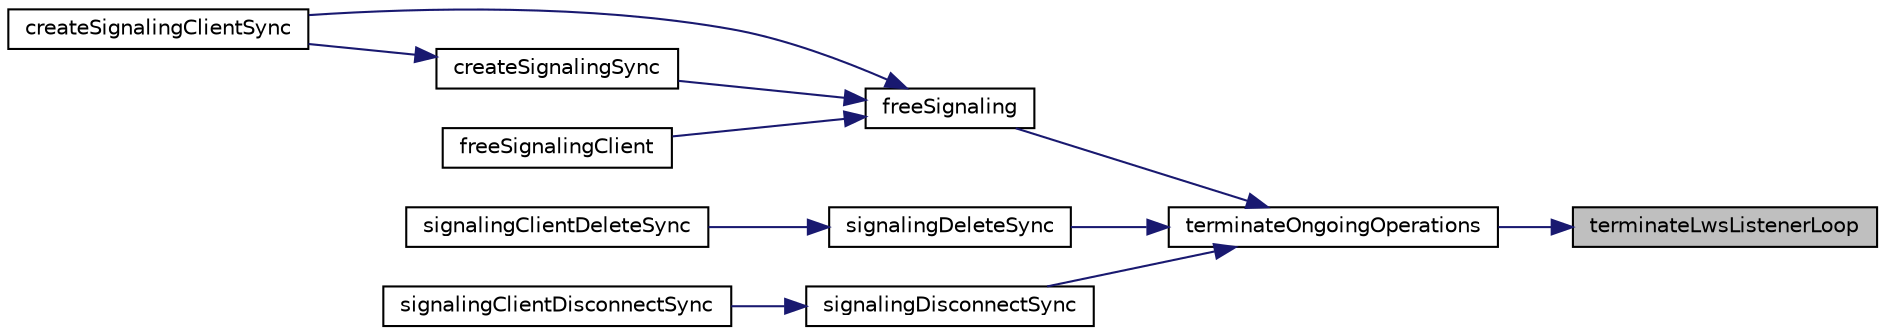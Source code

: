 digraph "terminateLwsListenerLoop"
{
 // LATEX_PDF_SIZE
  edge [fontname="Helvetica",fontsize="10",labelfontname="Helvetica",labelfontsize="10"];
  node [fontname="Helvetica",fontsize="10",shape=record];
  rankdir="RL";
  Node1 [label="terminateLwsListenerLoop",height=0.2,width=0.4,color="black", fillcolor="grey75", style="filled", fontcolor="black",tooltip=" "];
  Node1 -> Node2 [dir="back",color="midnightblue",fontsize="10",style="solid",fontname="Helvetica"];
  Node2 [label="terminateOngoingOperations",height=0.2,width=0.4,color="black", fillcolor="white", style="filled",URL="$Signaling_8h.html#acb2932f961b12b958dc125e21bc2a713",tooltip=" "];
  Node2 -> Node3 [dir="back",color="midnightblue",fontsize="10",style="solid",fontname="Helvetica"];
  Node3 [label="freeSignaling",height=0.2,width=0.4,color="black", fillcolor="white", style="filled",URL="$Signaling_8h.html#ad9057954d6494f555ba7b7646fc31ccc",tooltip=" "];
  Node3 -> Node4 [dir="back",color="midnightblue",fontsize="10",style="solid",fontname="Helvetica"];
  Node4 [label="createSignalingClientSync",height=0.2,width=0.4,color="black", fillcolor="white", style="filled",URL="$group__PublicMemberFunctions.html#ga375ddffe8376298cdaafe63799b53b1e",tooltip="Creates a Signaling client and returns a handle to it."];
  Node3 -> Node5 [dir="back",color="midnightblue",fontsize="10",style="solid",fontname="Helvetica"];
  Node5 [label="createSignalingSync",height=0.2,width=0.4,color="black", fillcolor="white", style="filled",URL="$Signaling_8h.html#a26907340bcd88230be1b23ace9d19e68",tooltip=" "];
  Node5 -> Node4 [dir="back",color="midnightblue",fontsize="10",style="solid",fontname="Helvetica"];
  Node3 -> Node6 [dir="back",color="midnightblue",fontsize="10",style="solid",fontname="Helvetica"];
  Node6 [label="freeSignalingClient",height=0.2,width=0.4,color="black", fillcolor="white", style="filled",URL="$group__PublicMemberFunctions.html#gafb4629e6a81552152c1b475a32e06e9c",tooltip="Frees the Signaling client object."];
  Node2 -> Node7 [dir="back",color="midnightblue",fontsize="10",style="solid",fontname="Helvetica"];
  Node7 [label="signalingDeleteSync",height=0.2,width=0.4,color="black", fillcolor="white", style="filled",URL="$Signaling_8h.html#a4bf483684dd1c9457ad84c14d07af7f7",tooltip=" "];
  Node7 -> Node8 [dir="back",color="midnightblue",fontsize="10",style="solid",fontname="Helvetica"];
  Node8 [label="signalingClientDeleteSync",height=0.2,width=0.4,color="black", fillcolor="white", style="filled",URL="$group__PublicMemberFunctions.html#gad85555f757662d1585efd00d496e5c13",tooltip="Deletes the signaling channel referenced by SIGNALING_CLIENT_HANDLE."];
  Node2 -> Node9 [dir="back",color="midnightblue",fontsize="10",style="solid",fontname="Helvetica"];
  Node9 [label="signalingDisconnectSync",height=0.2,width=0.4,color="black", fillcolor="white", style="filled",URL="$Signaling_8h.html#a748192aa75f090e400ec209c2a3afab4",tooltip=" "];
  Node9 -> Node10 [dir="back",color="midnightblue",fontsize="10",style="solid",fontname="Helvetica"];
  Node10 [label="signalingClientDisconnectSync",height=0.2,width=0.4,color="black", fillcolor="white", style="filled",URL="$group__PublicMemberFunctions.html#ga6130116416557558b66728a8db2c6ee7",tooltip="Disconnects the signaling client."];
}
